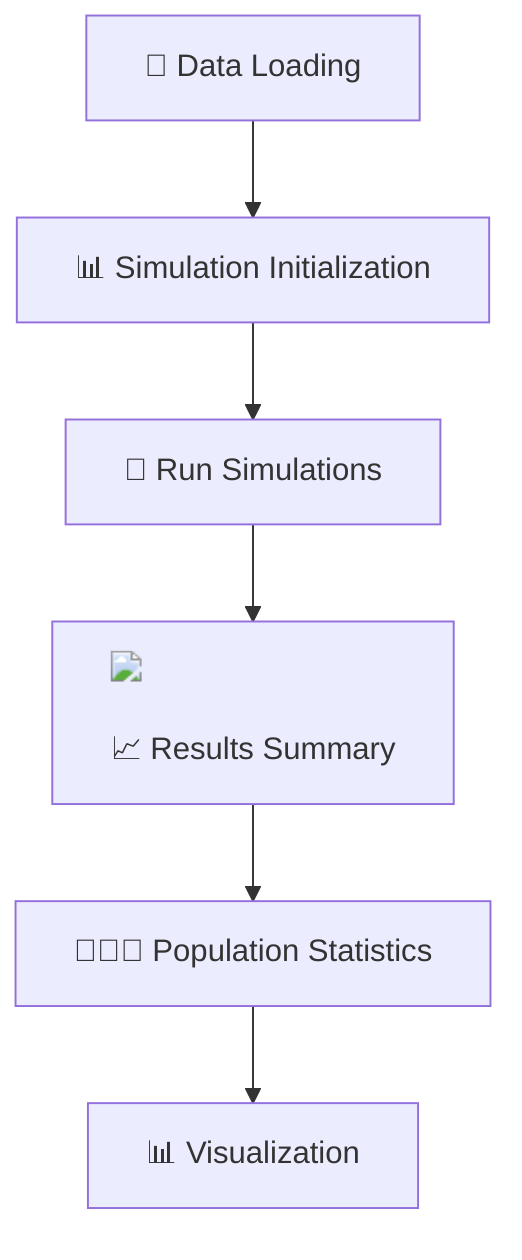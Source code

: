 graph TD
    A["📁 Data Loading"] --> B["📊 Simulation Initialization"]
    B --> C["🧪 Run Simulations"]
    C --> D["<img src='dummy_plots/hist_template.svg' /> <br/> 📈 Results Summary"]
    D --> E["🧑‍🤝‍🧑 Population Statistics"]
    E --> F["📊 Visualization"]